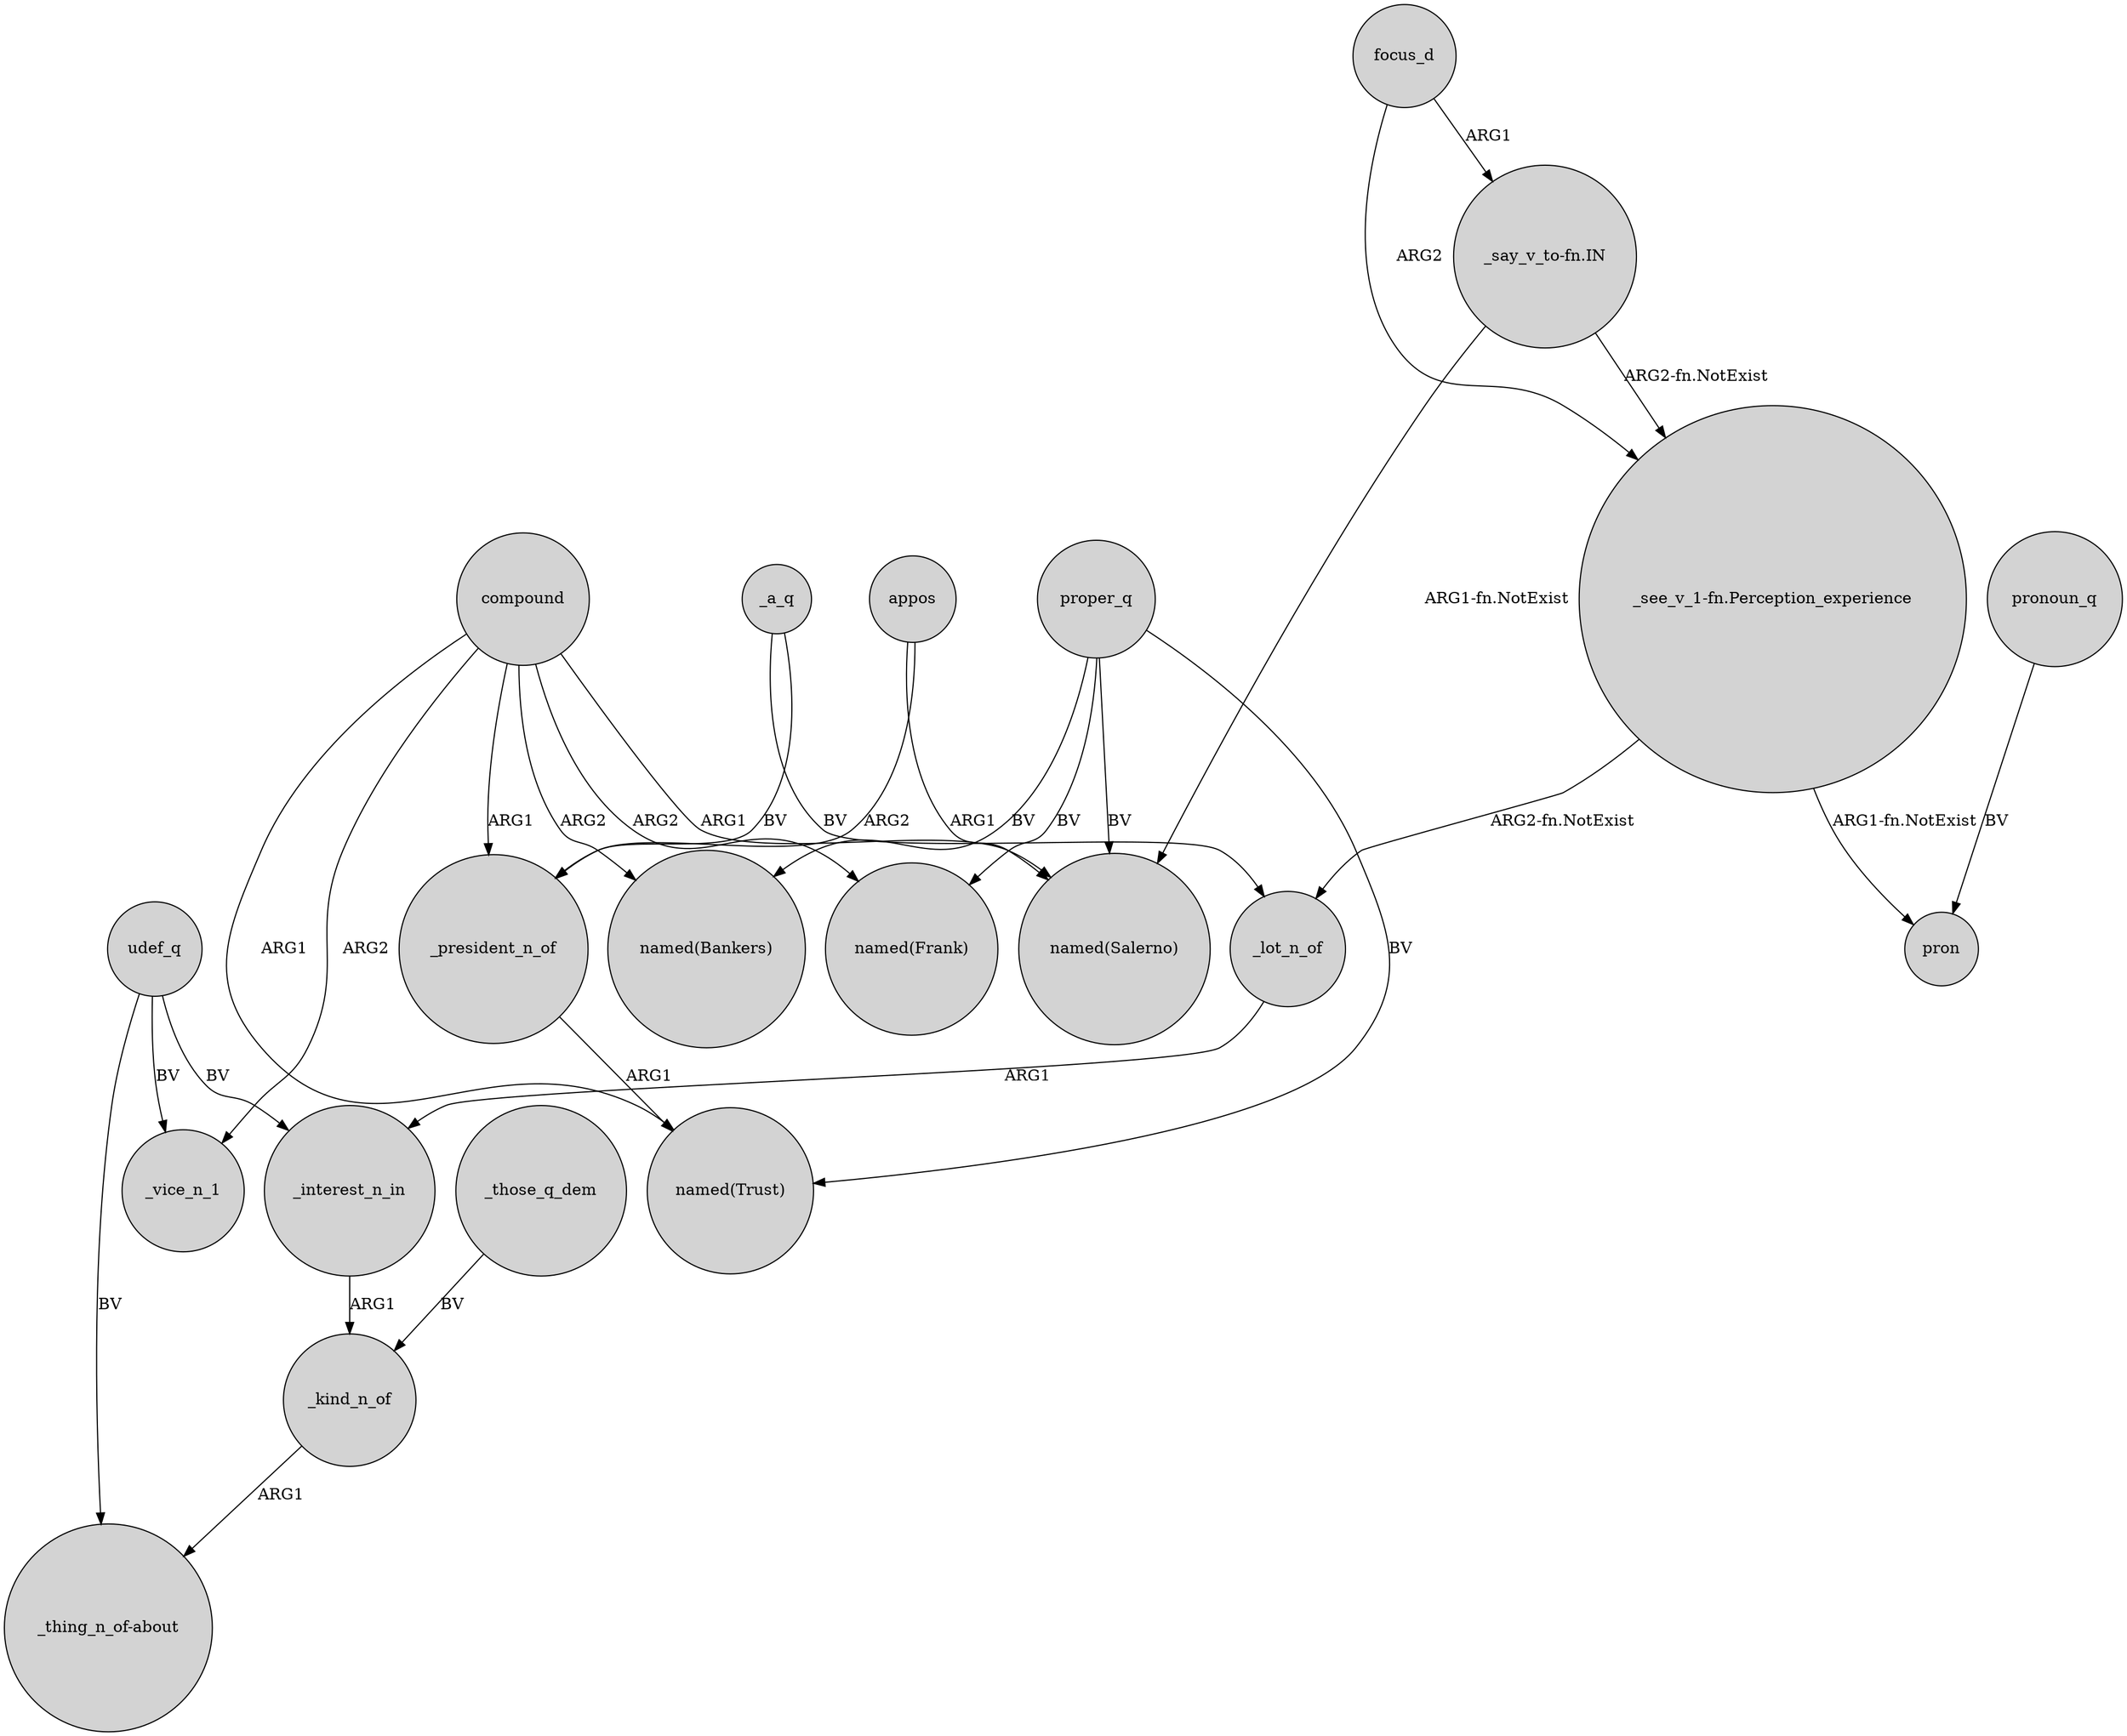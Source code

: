 digraph {
	node [shape=circle style=filled]
	_a_q -> _lot_n_of [label=BV]
	proper_q -> "named(Salerno)" [label=BV]
	compound -> "named(Bankers)" [label=ARG2]
	udef_q -> "_thing_n_of-about" [label=BV]
	compound -> _vice_n_1 [label=ARG2]
	_lot_n_of -> _interest_n_in [label=ARG1]
	proper_q -> "named(Bankers)" [label=BV]
	"_see_v_1-fn.Perception_experience" -> _lot_n_of [label="ARG2-fn.NotExist"]
	focus_d -> "_see_v_1-fn.Perception_experience" [label=ARG2]
	compound -> "named(Trust)" [label=ARG1]
	udef_q -> _interest_n_in [label=BV]
	proper_q -> "named(Frank)" [label=BV]
	udef_q -> _vice_n_1 [label=BV]
	_interest_n_in -> _kind_n_of [label=ARG1]
	appos -> _president_n_of [label=ARG2]
	pronoun_q -> pron [label=BV]
	_those_q_dem -> _kind_n_of [label=BV]
	proper_q -> "named(Trust)" [label=BV]
	compound -> _president_n_of [label=ARG1]
	_kind_n_of -> "_thing_n_of-about" [label=ARG1]
	appos -> "named(Salerno)" [label=ARG1]
	"_say_v_to-fn.IN" -> "named(Salerno)" [label="ARG1-fn.NotExist"]
	_a_q -> _president_n_of [label=BV]
	_president_n_of -> "named(Trust)" [label=ARG1]
	compound -> "named(Salerno)" [label=ARG1]
	"_see_v_1-fn.Perception_experience" -> pron [label="ARG1-fn.NotExist"]
	"_say_v_to-fn.IN" -> "_see_v_1-fn.Perception_experience" [label="ARG2-fn.NotExist"]
	compound -> "named(Frank)" [label=ARG2]
	focus_d -> "_say_v_to-fn.IN" [label=ARG1]
}
